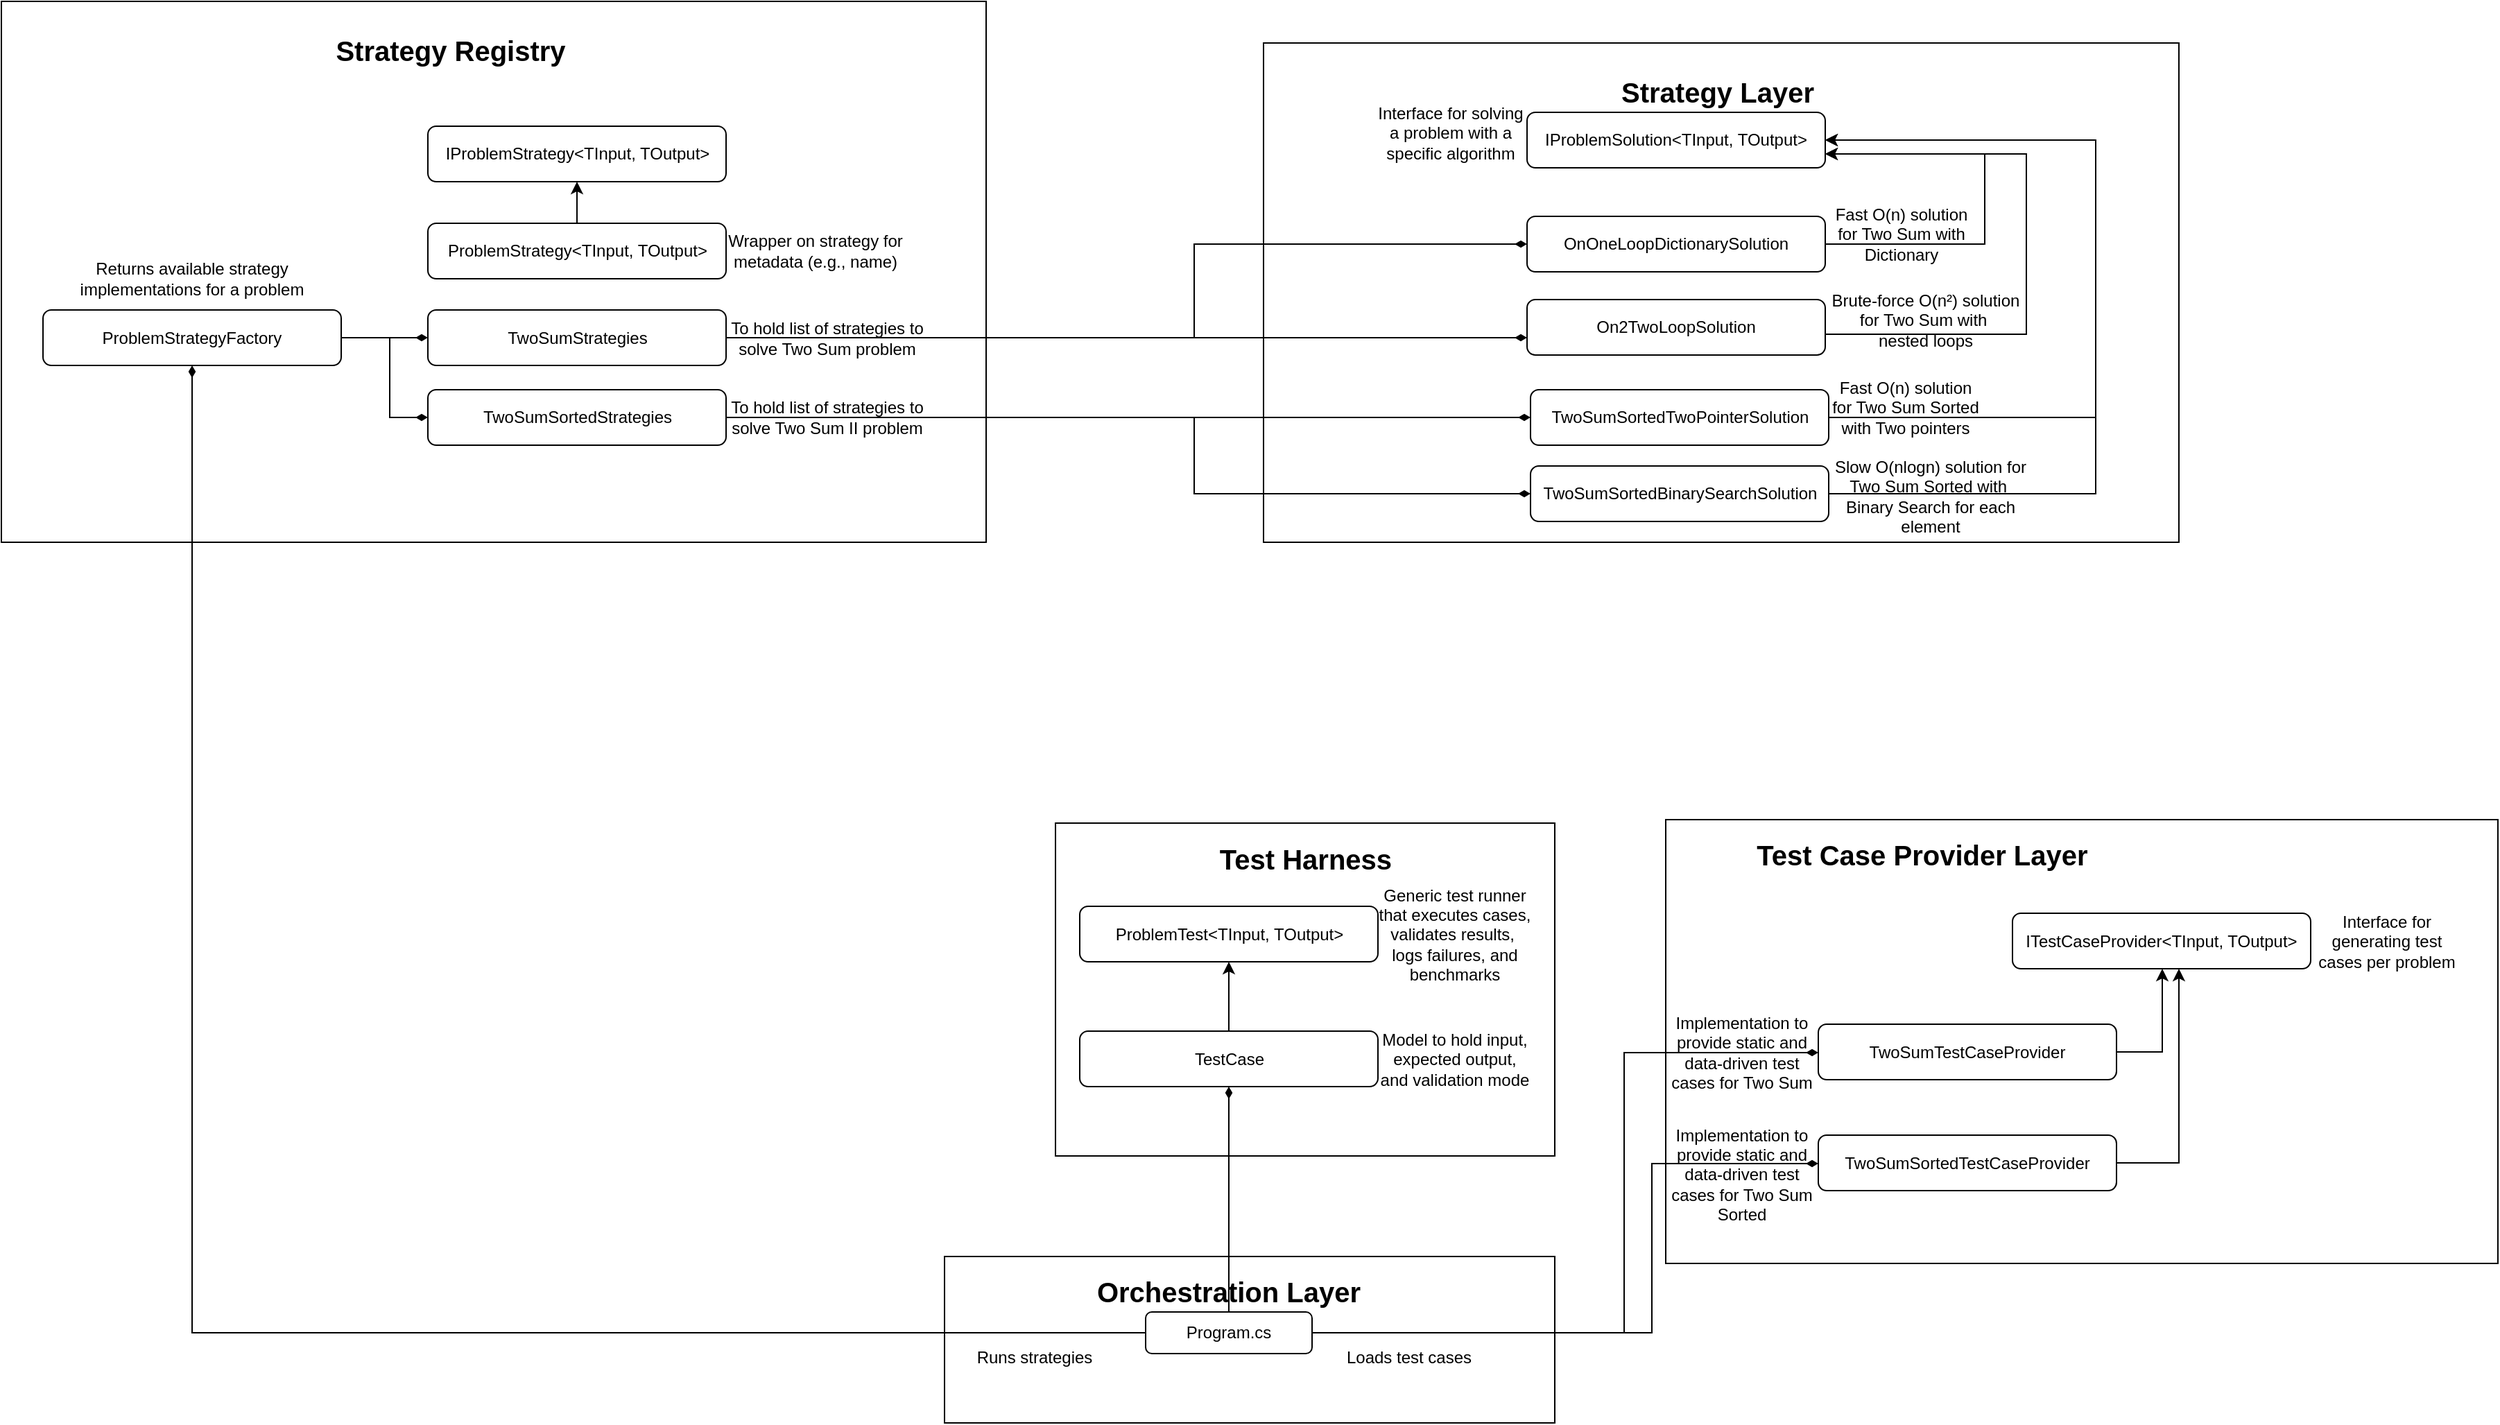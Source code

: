 <mxfile version="28.2.0">
  <diagram name="Page-1" id="MKwtOkW5DXRh_Tmtk4o3">
    <mxGraphModel dx="3166" dy="1953" grid="1" gridSize="10" guides="1" tooltips="1" connect="1" arrows="1" fold="1" page="1" pageScale="1" pageWidth="1100" pageHeight="850" math="0" shadow="0">
      <root>
        <mxCell id="0" />
        <mxCell id="1" parent="0" />
        <mxCell id="SoGpk_oBTaYuiK0jBRyO-1" value="" style="rounded=0;whiteSpace=wrap;html=1;fillColor=none;" parent="1" vertex="1">
          <mxGeometry x="390" y="275" width="440" height="120" as="geometry" />
        </mxCell>
        <mxCell id="SoGpk_oBTaYuiK0jBRyO-2" value="&lt;b&gt;&lt;font style=&quot;font-size: 20px;&quot;&gt;Orchestration Layer&lt;/font&gt;&lt;/b&gt;" style="text;html=1;align=center;verticalAlign=middle;whiteSpace=wrap;rounded=0;" parent="1" vertex="1">
          <mxGeometry x="480" y="285" width="230" height="30" as="geometry" />
        </mxCell>
        <mxCell id="SoGpk_oBTaYuiK0jBRyO-12" style="edgeStyle=orthogonalEdgeStyle;rounded=0;orthogonalLoop=1;jettySize=auto;html=1;endArrow=diamondThin;endFill=1;" parent="1" source="SoGpk_oBTaYuiK0jBRyO-3" target="SoGpk_oBTaYuiK0jBRyO-9" edge="1">
          <mxGeometry relative="1" as="geometry">
            <Array as="points">
              <mxPoint x="880" y="330" />
              <mxPoint x="880" y="128" />
            </Array>
          </mxGeometry>
        </mxCell>
        <mxCell id="SoGpk_oBTaYuiK0jBRyO-44" style="edgeStyle=orthogonalEdgeStyle;rounded=0;orthogonalLoop=1;jettySize=auto;html=1;endArrow=diamondThin;endFill=1;" parent="1" source="SoGpk_oBTaYuiK0jBRyO-3" target="SoGpk_oBTaYuiK0jBRyO-36" edge="1">
          <mxGeometry relative="1" as="geometry" />
        </mxCell>
        <mxCell id="SoGpk_oBTaYuiK0jBRyO-49" style="edgeStyle=orthogonalEdgeStyle;rounded=0;orthogonalLoop=1;jettySize=auto;html=1;endArrow=diamondThin;endFill=1;" parent="1" source="SoGpk_oBTaYuiK0jBRyO-3" target="SoGpk_oBTaYuiK0jBRyO-29" edge="1">
          <mxGeometry relative="1" as="geometry" />
        </mxCell>
        <mxCell id="z4QxL23_FTDWs-ytmF1i-14" style="edgeStyle=orthogonalEdgeStyle;rounded=0;orthogonalLoop=1;jettySize=auto;html=1;endArrow=diamondThin;endFill=1;" parent="1" source="SoGpk_oBTaYuiK0jBRyO-3" target="z4QxL23_FTDWs-ytmF1i-13" edge="1">
          <mxGeometry relative="1" as="geometry">
            <Array as="points">
              <mxPoint x="900" y="330" />
              <mxPoint x="900" y="208" />
            </Array>
          </mxGeometry>
        </mxCell>
        <mxCell id="SoGpk_oBTaYuiK0jBRyO-3" value="Program.cs" style="rounded=1;whiteSpace=wrap;html=1;fillColor=none;" parent="1" vertex="1">
          <mxGeometry x="535" y="315" width="120" height="30" as="geometry" />
        </mxCell>
        <mxCell id="SoGpk_oBTaYuiK0jBRyO-4" value="Loads test cases" style="text;html=1;align=center;verticalAlign=middle;whiteSpace=wrap;rounded=0;" parent="1" vertex="1">
          <mxGeometry x="670" y="342.5" width="110" height="10" as="geometry" />
        </mxCell>
        <mxCell id="SoGpk_oBTaYuiK0jBRyO-5" value="" style="rounded=0;whiteSpace=wrap;html=1;fillColor=none;" parent="1" vertex="1">
          <mxGeometry x="910" y="-40" width="600" height="320" as="geometry" />
        </mxCell>
        <mxCell id="SoGpk_oBTaYuiK0jBRyO-6" value="&lt;b&gt;&lt;font style=&quot;font-size: 20px;&quot;&gt;Test Case Provider Layer&lt;/font&gt;&lt;/b&gt;" style="text;html=1;align=center;verticalAlign=middle;whiteSpace=wrap;rounded=0;" parent="1" vertex="1">
          <mxGeometry x="955" y="-30" width="280" height="30" as="geometry" />
        </mxCell>
        <mxCell id="SoGpk_oBTaYuiK0jBRyO-7" value="ITestCaseProvider&amp;lt;TInput, TOutput&amp;gt;" style="rounded=1;whiteSpace=wrap;html=1;fillColor=none;" parent="1" vertex="1">
          <mxGeometry x="1160" y="27.5" width="215" height="40" as="geometry" />
        </mxCell>
        <mxCell id="SoGpk_oBTaYuiK0jBRyO-8" value="Interface for generating test cases per problem" style="text;html=1;align=center;verticalAlign=middle;whiteSpace=wrap;rounded=0;" parent="1" vertex="1">
          <mxGeometry x="1375" y="22.5" width="110" height="50" as="geometry" />
        </mxCell>
        <mxCell id="SoGpk_oBTaYuiK0jBRyO-10" style="edgeStyle=orthogonalEdgeStyle;rounded=0;orthogonalLoop=1;jettySize=auto;html=1;" parent="1" source="SoGpk_oBTaYuiK0jBRyO-9" target="SoGpk_oBTaYuiK0jBRyO-7" edge="1">
          <mxGeometry relative="1" as="geometry">
            <mxPoint x="1550" y="-140" as="targetPoint" />
            <Array as="points">
              <mxPoint x="1268" y="128" />
            </Array>
          </mxGeometry>
        </mxCell>
        <mxCell id="SoGpk_oBTaYuiK0jBRyO-9" value="TwoSumTestCaseProvider" style="rounded=1;whiteSpace=wrap;html=1;fillColor=none;" parent="1" vertex="1">
          <mxGeometry x="1020" y="107.5" width="215" height="40" as="geometry" />
        </mxCell>
        <mxCell id="SoGpk_oBTaYuiK0jBRyO-11" value="Implementation to provide&amp;nbsp;static and data-driven&amp;nbsp;test cases for Two Sum" style="text;html=1;align=center;verticalAlign=middle;whiteSpace=wrap;rounded=0;" parent="1" vertex="1">
          <mxGeometry x="910" y="102.5" width="110" height="50" as="geometry" />
        </mxCell>
        <mxCell id="SoGpk_oBTaYuiK0jBRyO-13" value="&lt;div&gt;Runs strategies&lt;/div&gt;" style="text;html=1;align=center;verticalAlign=middle;whiteSpace=wrap;rounded=0;" parent="1" vertex="1">
          <mxGeometry x="400" y="340" width="110" height="15" as="geometry" />
        </mxCell>
        <mxCell id="SoGpk_oBTaYuiK0jBRyO-14" value="" style="rounded=0;whiteSpace=wrap;html=1;fillColor=none;" parent="1" vertex="1">
          <mxGeometry x="620" y="-600" width="660" height="360" as="geometry" />
        </mxCell>
        <mxCell id="SoGpk_oBTaYuiK0jBRyO-15" value="&lt;b&gt;&lt;font style=&quot;font-size: 20px;&quot;&gt;Strategy Layer&lt;/font&gt;&lt;/b&gt;" style="text;html=1;align=center;verticalAlign=middle;whiteSpace=wrap;rounded=0;" parent="1" vertex="1">
          <mxGeometry x="870" y="-580" width="155" height="30" as="geometry" />
        </mxCell>
        <mxCell id="SoGpk_oBTaYuiK0jBRyO-16" value="IProblemSolution&amp;lt;TInput, TOutput&amp;gt;" style="rounded=1;whiteSpace=wrap;html=1;fillColor=none;" parent="1" vertex="1">
          <mxGeometry x="810" y="-550" width="215" height="40" as="geometry" />
        </mxCell>
        <mxCell id="SoGpk_oBTaYuiK0jBRyO-17" value="Interface for solving a problem with a specific algorithm" style="text;html=1;align=center;verticalAlign=middle;whiteSpace=wrap;rounded=0;" parent="1" vertex="1">
          <mxGeometry x="700" y="-560" width="110" height="50" as="geometry" />
        </mxCell>
        <mxCell id="SoGpk_oBTaYuiK0jBRyO-18" style="edgeStyle=orthogonalEdgeStyle;rounded=0;orthogonalLoop=1;jettySize=auto;html=1;" parent="1" source="SoGpk_oBTaYuiK0jBRyO-19" target="SoGpk_oBTaYuiK0jBRyO-16" edge="1">
          <mxGeometry relative="1" as="geometry">
            <Array as="points">
              <mxPoint x="1140" y="-455" />
              <mxPoint x="1140" y="-520" />
            </Array>
          </mxGeometry>
        </mxCell>
        <mxCell id="SoGpk_oBTaYuiK0jBRyO-19" value="OnOneLoopDictionarySolution" style="rounded=1;whiteSpace=wrap;html=1;fillColor=none;" parent="1" vertex="1">
          <mxGeometry x="810" y="-475" width="215" height="40" as="geometry" />
        </mxCell>
        <mxCell id="SoGpk_oBTaYuiK0jBRyO-20" value="Fast O(n) solution for Two Sum with Dictionary" style="text;html=1;align=center;verticalAlign=middle;whiteSpace=wrap;rounded=0;" parent="1" vertex="1">
          <mxGeometry x="1025" y="-487.5" width="110" height="50" as="geometry" />
        </mxCell>
        <mxCell id="SoGpk_oBTaYuiK0jBRyO-23" style="edgeStyle=orthogonalEdgeStyle;rounded=0;orthogonalLoop=1;jettySize=auto;html=1;" parent="1" source="SoGpk_oBTaYuiK0jBRyO-21" target="SoGpk_oBTaYuiK0jBRyO-16" edge="1">
          <mxGeometry relative="1" as="geometry">
            <Array as="points">
              <mxPoint x="1170" y="-390" />
              <mxPoint x="1170" y="-520" />
            </Array>
          </mxGeometry>
        </mxCell>
        <mxCell id="SoGpk_oBTaYuiK0jBRyO-21" value="On2TwoLoopSolution" style="rounded=1;whiteSpace=wrap;html=1;fillColor=none;" parent="1" vertex="1">
          <mxGeometry x="810" y="-415" width="215" height="40" as="geometry" />
        </mxCell>
        <mxCell id="SoGpk_oBTaYuiK0jBRyO-22" value="Brute-force O(n²) solution for Two Sum with&amp;nbsp;&lt;div&gt;nested loops&lt;/div&gt;" style="text;html=1;align=center;verticalAlign=middle;whiteSpace=wrap;rounded=0;" parent="1" vertex="1">
          <mxGeometry x="1025" y="-425" width="145" height="50" as="geometry" />
        </mxCell>
        <mxCell id="SoGpk_oBTaYuiK0jBRyO-24" value="" style="rounded=0;whiteSpace=wrap;html=1;fillColor=none;" parent="1" vertex="1">
          <mxGeometry x="470" y="-37.5" width="360" height="240" as="geometry" />
        </mxCell>
        <mxCell id="SoGpk_oBTaYuiK0jBRyO-25" value="&lt;b&gt;&lt;font style=&quot;font-size: 20px;&quot;&gt;Test Harness&lt;/font&gt;&lt;/b&gt;" style="text;html=1;align=center;verticalAlign=middle;whiteSpace=wrap;rounded=0;" parent="1" vertex="1">
          <mxGeometry x="572.5" y="-27.5" width="155" height="30" as="geometry" />
        </mxCell>
        <mxCell id="SoGpk_oBTaYuiK0jBRyO-26" value="ProblemTest&amp;lt;TInput, TOutput&amp;gt;" style="rounded=1;whiteSpace=wrap;html=1;fillColor=none;" parent="1" vertex="1">
          <mxGeometry x="487.5" y="22.5" width="215" height="40" as="geometry" />
        </mxCell>
        <mxCell id="SoGpk_oBTaYuiK0jBRyO-27" value="Generic test runner that executes cases, validates results,&amp;nbsp;&lt;div&gt;logs failures, and benchmarks&lt;/div&gt;" style="text;html=1;align=center;verticalAlign=middle;whiteSpace=wrap;rounded=0;" parent="1" vertex="1">
          <mxGeometry x="693.75" y="5" width="127.5" height="75" as="geometry" />
        </mxCell>
        <mxCell id="SoGpk_oBTaYuiK0jBRyO-28" style="edgeStyle=orthogonalEdgeStyle;rounded=0;orthogonalLoop=1;jettySize=auto;html=1;entryX=0.5;entryY=1;entryDx=0;entryDy=0;" parent="1" source="SoGpk_oBTaYuiK0jBRyO-29" target="SoGpk_oBTaYuiK0jBRyO-26" edge="1">
          <mxGeometry relative="1" as="geometry" />
        </mxCell>
        <mxCell id="SoGpk_oBTaYuiK0jBRyO-29" value="TestCase" style="rounded=1;whiteSpace=wrap;html=1;fillColor=none;" parent="1" vertex="1">
          <mxGeometry x="487.5" y="112.5" width="215" height="40" as="geometry" />
        </mxCell>
        <mxCell id="SoGpk_oBTaYuiK0jBRyO-30" value="Model to hold input, expected output, and validation mode" style="text;html=1;align=center;verticalAlign=middle;whiteSpace=wrap;rounded=0;" parent="1" vertex="1">
          <mxGeometry x="702.5" y="107.5" width="110" height="50" as="geometry" />
        </mxCell>
        <mxCell id="SoGpk_oBTaYuiK0jBRyO-31" value="" style="rounded=0;whiteSpace=wrap;html=1;fillColor=none;" parent="1" vertex="1">
          <mxGeometry x="-290" y="-630" width="710" height="390" as="geometry" />
        </mxCell>
        <mxCell id="SoGpk_oBTaYuiK0jBRyO-32" value="&lt;b&gt;&lt;font style=&quot;font-size: 20px;&quot;&gt;Strategy Registry&lt;/font&gt;&lt;/b&gt;" style="text;html=1;align=center;verticalAlign=middle;whiteSpace=wrap;rounded=0;" parent="1" vertex="1">
          <mxGeometry x="-60" y="-610" width="187.5" height="30" as="geometry" />
        </mxCell>
        <mxCell id="SoGpk_oBTaYuiK0jBRyO-43" style="edgeStyle=orthogonalEdgeStyle;rounded=0;orthogonalLoop=1;jettySize=auto;html=1;" parent="1" source="SoGpk_oBTaYuiK0jBRyO-33" target="SoGpk_oBTaYuiK0jBRyO-42" edge="1">
          <mxGeometry relative="1" as="geometry" />
        </mxCell>
        <mxCell id="SoGpk_oBTaYuiK0jBRyO-33" value="ProblemStrategy&amp;lt;TInput, TOutput&amp;gt;" style="rounded=1;whiteSpace=wrap;html=1;fillColor=none;" parent="1" vertex="1">
          <mxGeometry x="17.5" y="-470" width="215" height="40" as="geometry" />
        </mxCell>
        <mxCell id="SoGpk_oBTaYuiK0jBRyO-34" value="Wrapper on strategy for metadata (e.g., name)" style="text;html=1;align=center;verticalAlign=middle;whiteSpace=wrap;rounded=0;" parent="1" vertex="1">
          <mxGeometry x="232.5" y="-475" width="127.5" height="50" as="geometry" />
        </mxCell>
        <mxCell id="SoGpk_oBTaYuiK0jBRyO-41" style="edgeStyle=orthogonalEdgeStyle;rounded=0;orthogonalLoop=1;jettySize=auto;html=1;endArrow=diamondThin;endFill=1;" parent="1" source="SoGpk_oBTaYuiK0jBRyO-36" target="SoGpk_oBTaYuiK0jBRyO-39" edge="1">
          <mxGeometry relative="1" as="geometry">
            <Array as="points">
              <mxPoint x="10" y="-387" />
              <mxPoint x="10" y="-387" />
            </Array>
          </mxGeometry>
        </mxCell>
        <mxCell id="z4QxL23_FTDWs-ytmF1i-7" style="edgeStyle=orthogonalEdgeStyle;rounded=0;orthogonalLoop=1;jettySize=auto;html=1;endArrow=diamondThin;endFill=1;" parent="1" source="SoGpk_oBTaYuiK0jBRyO-36" target="z4QxL23_FTDWs-ytmF1i-5" edge="1">
          <mxGeometry relative="1" as="geometry">
            <Array as="points">
              <mxPoint x="-10" y="-387" />
              <mxPoint x="-10" y="-330" />
            </Array>
          </mxGeometry>
        </mxCell>
        <mxCell id="SoGpk_oBTaYuiK0jBRyO-36" value="ProblemStrategyFactory" style="rounded=1;whiteSpace=wrap;html=1;fillColor=none;" parent="1" vertex="1">
          <mxGeometry x="-260" y="-407.5" width="215" height="40" as="geometry" />
        </mxCell>
        <mxCell id="SoGpk_oBTaYuiK0jBRyO-37" value="Returns available strategy implementations for a problem" style="text;html=1;align=center;verticalAlign=middle;whiteSpace=wrap;rounded=0;" parent="1" vertex="1">
          <mxGeometry x="-240" y="-455" width="175" height="50" as="geometry" />
        </mxCell>
        <mxCell id="SoGpk_oBTaYuiK0jBRyO-47" style="edgeStyle=orthogonalEdgeStyle;rounded=0;orthogonalLoop=1;jettySize=auto;html=1;endArrow=diamondThin;endFill=1;" parent="1" source="SoGpk_oBTaYuiK0jBRyO-39" target="SoGpk_oBTaYuiK0jBRyO-21" edge="1">
          <mxGeometry relative="1" as="geometry">
            <Array as="points">
              <mxPoint x="530" y="-387" />
              <mxPoint x="530" y="-387" />
            </Array>
          </mxGeometry>
        </mxCell>
        <mxCell id="SoGpk_oBTaYuiK0jBRyO-48" style="edgeStyle=orthogonalEdgeStyle;rounded=0;orthogonalLoop=1;jettySize=auto;html=1;endArrow=diamondThin;endFill=1;" parent="1" source="SoGpk_oBTaYuiK0jBRyO-39" target="SoGpk_oBTaYuiK0jBRyO-19" edge="1">
          <mxGeometry relative="1" as="geometry">
            <Array as="points">
              <mxPoint x="570" y="-388" />
              <mxPoint x="570" y="-455" />
            </Array>
          </mxGeometry>
        </mxCell>
        <mxCell id="SoGpk_oBTaYuiK0jBRyO-39" value="TwoSumStrategies" style="rounded=1;whiteSpace=wrap;html=1;fillColor=none;" parent="1" vertex="1">
          <mxGeometry x="17.5" y="-407.5" width="215" height="40" as="geometry" />
        </mxCell>
        <mxCell id="SoGpk_oBTaYuiK0jBRyO-40" value="To hold list of strategies to solve Two Sum problem" style="text;html=1;align=center;verticalAlign=middle;whiteSpace=wrap;rounded=0;" parent="1" vertex="1">
          <mxGeometry x="232.5" y="-412.5" width="145" height="50" as="geometry" />
        </mxCell>
        <mxCell id="SoGpk_oBTaYuiK0jBRyO-42" value="IProblemStrategy&amp;lt;TInput, TOutput&amp;gt;" style="rounded=1;whiteSpace=wrap;html=1;fillColor=none;" parent="1" vertex="1">
          <mxGeometry x="17.5" y="-540" width="215" height="40" as="geometry" />
        </mxCell>
        <mxCell id="z4QxL23_FTDWs-ytmF1i-10" style="edgeStyle=orthogonalEdgeStyle;rounded=0;orthogonalLoop=1;jettySize=auto;html=1;" parent="1" source="z4QxL23_FTDWs-ytmF1i-1" target="SoGpk_oBTaYuiK0jBRyO-16" edge="1">
          <mxGeometry relative="1" as="geometry">
            <Array as="points">
              <mxPoint x="1220" y="-330" />
              <mxPoint x="1220" y="-530" />
            </Array>
          </mxGeometry>
        </mxCell>
        <mxCell id="z4QxL23_FTDWs-ytmF1i-1" value="TwoSumSortedTwoPointerSolution" style="rounded=1;whiteSpace=wrap;html=1;fillColor=none;" parent="1" vertex="1">
          <mxGeometry x="812.5" y="-350" width="215" height="40" as="geometry" />
        </mxCell>
        <mxCell id="z4QxL23_FTDWs-ytmF1i-2" value="Fast O(n) solution for Two Sum Sorted with Two pointers" style="text;html=1;align=center;verticalAlign=middle;whiteSpace=wrap;rounded=0;" parent="1" vertex="1">
          <mxGeometry x="1027.5" y="-362.5" width="110" height="50" as="geometry" />
        </mxCell>
        <mxCell id="z4QxL23_FTDWs-ytmF1i-11" style="edgeStyle=orthogonalEdgeStyle;rounded=0;orthogonalLoop=1;jettySize=auto;html=1;" parent="1" source="z4QxL23_FTDWs-ytmF1i-3" target="SoGpk_oBTaYuiK0jBRyO-16" edge="1">
          <mxGeometry relative="1" as="geometry">
            <Array as="points">
              <mxPoint x="1220" y="-275" />
              <mxPoint x="1220" y="-530" />
            </Array>
          </mxGeometry>
        </mxCell>
        <mxCell id="z4QxL23_FTDWs-ytmF1i-3" value="TwoSumSortedBinarySearchSolution" style="rounded=1;whiteSpace=wrap;html=1;fillColor=none;" parent="1" vertex="1">
          <mxGeometry x="812.5" y="-295" width="215" height="40" as="geometry" />
        </mxCell>
        <mxCell id="z4QxL23_FTDWs-ytmF1i-4" value="Slow O(nlogn) solution for Two Sum Sorted with&amp;nbsp;&lt;div&gt;Binary Search for each element&lt;/div&gt;" style="text;html=1;align=center;verticalAlign=middle;whiteSpace=wrap;rounded=0;" parent="1" vertex="1">
          <mxGeometry x="1021" y="-298" width="160" height="50" as="geometry" />
        </mxCell>
        <mxCell id="z4QxL23_FTDWs-ytmF1i-8" style="edgeStyle=orthogonalEdgeStyle;rounded=0;orthogonalLoop=1;jettySize=auto;html=1;endArrow=diamondThin;endFill=1;" parent="1" source="z4QxL23_FTDWs-ytmF1i-5" target="z4QxL23_FTDWs-ytmF1i-1" edge="1">
          <mxGeometry relative="1" as="geometry" />
        </mxCell>
        <mxCell id="z4QxL23_FTDWs-ytmF1i-9" style="edgeStyle=orthogonalEdgeStyle;rounded=0;orthogonalLoop=1;jettySize=auto;html=1;endArrow=diamondThin;endFill=1;" parent="1" source="z4QxL23_FTDWs-ytmF1i-5" target="z4QxL23_FTDWs-ytmF1i-3" edge="1">
          <mxGeometry relative="1" as="geometry">
            <Array as="points">
              <mxPoint x="570" y="-330" />
              <mxPoint x="570" y="-275" />
            </Array>
          </mxGeometry>
        </mxCell>
        <mxCell id="z4QxL23_FTDWs-ytmF1i-5" value="TwoSumSortedStrategies" style="rounded=1;whiteSpace=wrap;html=1;fillColor=none;" parent="1" vertex="1">
          <mxGeometry x="17.5" y="-350" width="215" height="40" as="geometry" />
        </mxCell>
        <mxCell id="z4QxL23_FTDWs-ytmF1i-6" value="To hold list of strategies to solve Two Sum II problem" style="text;html=1;align=center;verticalAlign=middle;whiteSpace=wrap;rounded=0;" parent="1" vertex="1">
          <mxGeometry x="232.5" y="-355" width="145" height="50" as="geometry" />
        </mxCell>
        <mxCell id="z4QxL23_FTDWs-ytmF1i-12" value="Implementation to provide&amp;nbsp;static and data-driven test cases for Two Sum Sorted" style="text;html=1;align=center;verticalAlign=middle;whiteSpace=wrap;rounded=0;" parent="1" vertex="1">
          <mxGeometry x="910" y="180" width="110" height="72.5" as="geometry" />
        </mxCell>
        <mxCell id="z4QxL23_FTDWs-ytmF1i-15" style="edgeStyle=orthogonalEdgeStyle;rounded=0;orthogonalLoop=1;jettySize=auto;html=1;" parent="1" source="z4QxL23_FTDWs-ytmF1i-13" target="SoGpk_oBTaYuiK0jBRyO-7" edge="1">
          <mxGeometry relative="1" as="geometry">
            <Array as="points">
              <mxPoint x="1280" y="208" />
            </Array>
          </mxGeometry>
        </mxCell>
        <mxCell id="z4QxL23_FTDWs-ytmF1i-13" value="TwoSumSortedTestCaseProvider" style="rounded=1;whiteSpace=wrap;html=1;fillColor=none;" parent="1" vertex="1">
          <mxGeometry x="1020" y="187.5" width="215" height="40" as="geometry" />
        </mxCell>
      </root>
    </mxGraphModel>
  </diagram>
</mxfile>
